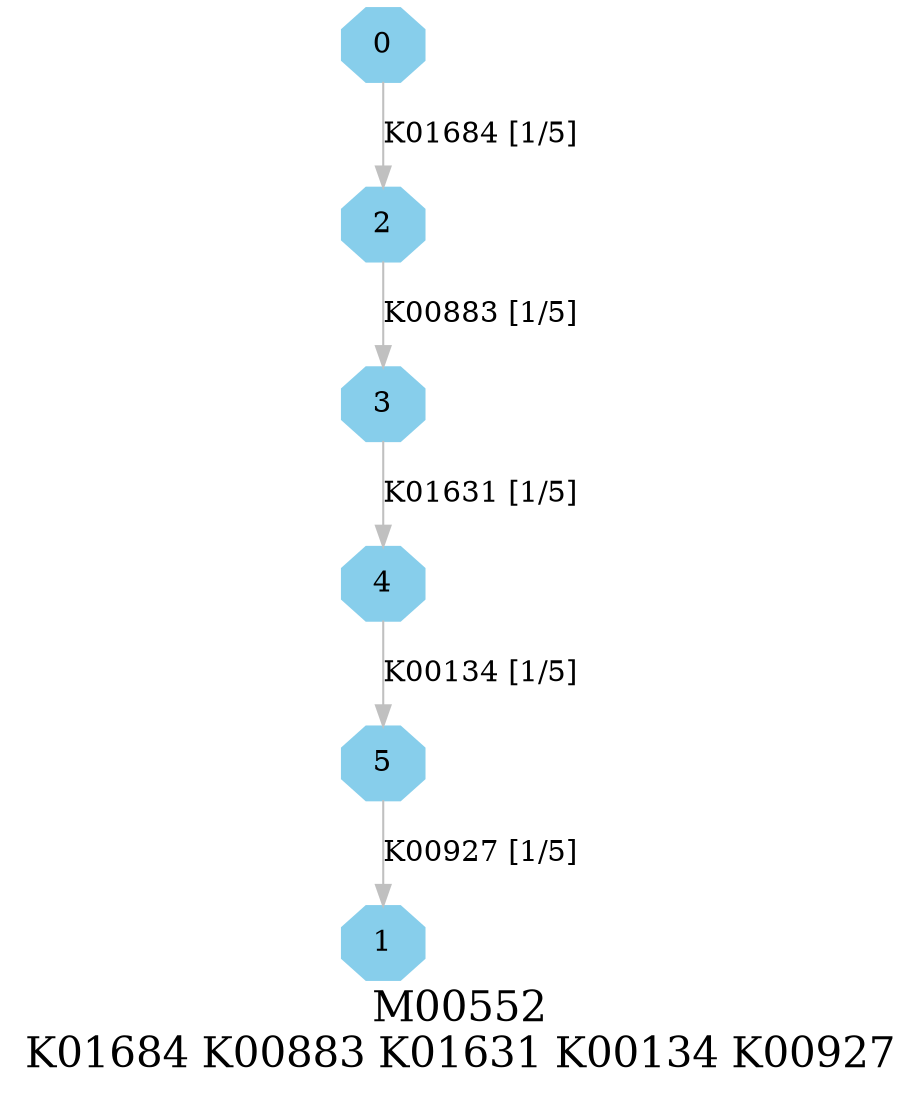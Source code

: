 digraph G {
graph [label="M00552
K01684 K00883 K01631 K00134 K00927",fontsize=20];
node [shape=box,style=filled];
edge [len=3,color=grey];
{node [width=.3,height=.3,shape=octagon,style=filled,color=skyblue] 0 1 2 3 4 5 }
0 -> 2 [label="K01684 [1/5]"];
2 -> 3 [label="K00883 [1/5]"];
3 -> 4 [label="K01631 [1/5]"];
4 -> 5 [label="K00134 [1/5]"];
5 -> 1 [label="K00927 [1/5]"];
}